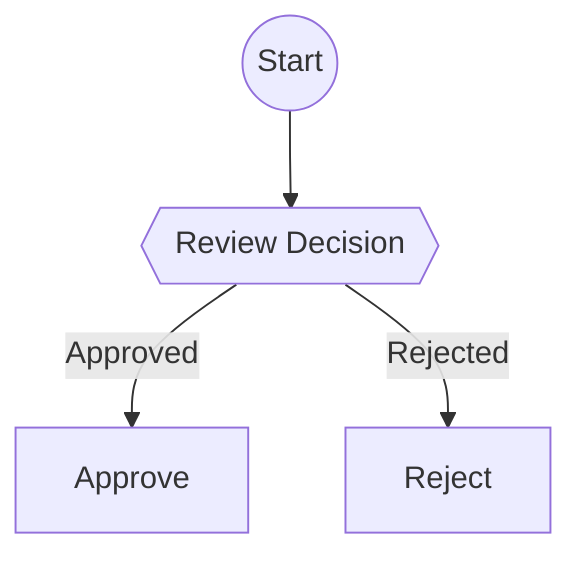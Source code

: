 flowchart TD
node0@{ shape: circle, label: "Start"}
node1@{ shape: hex, label: "Review Decision"}
node0 --> node1
node2["Approve"]
node1 -->|"Approved"| node2
node3["Reject"]
node1 -->|"Rejected"| node3